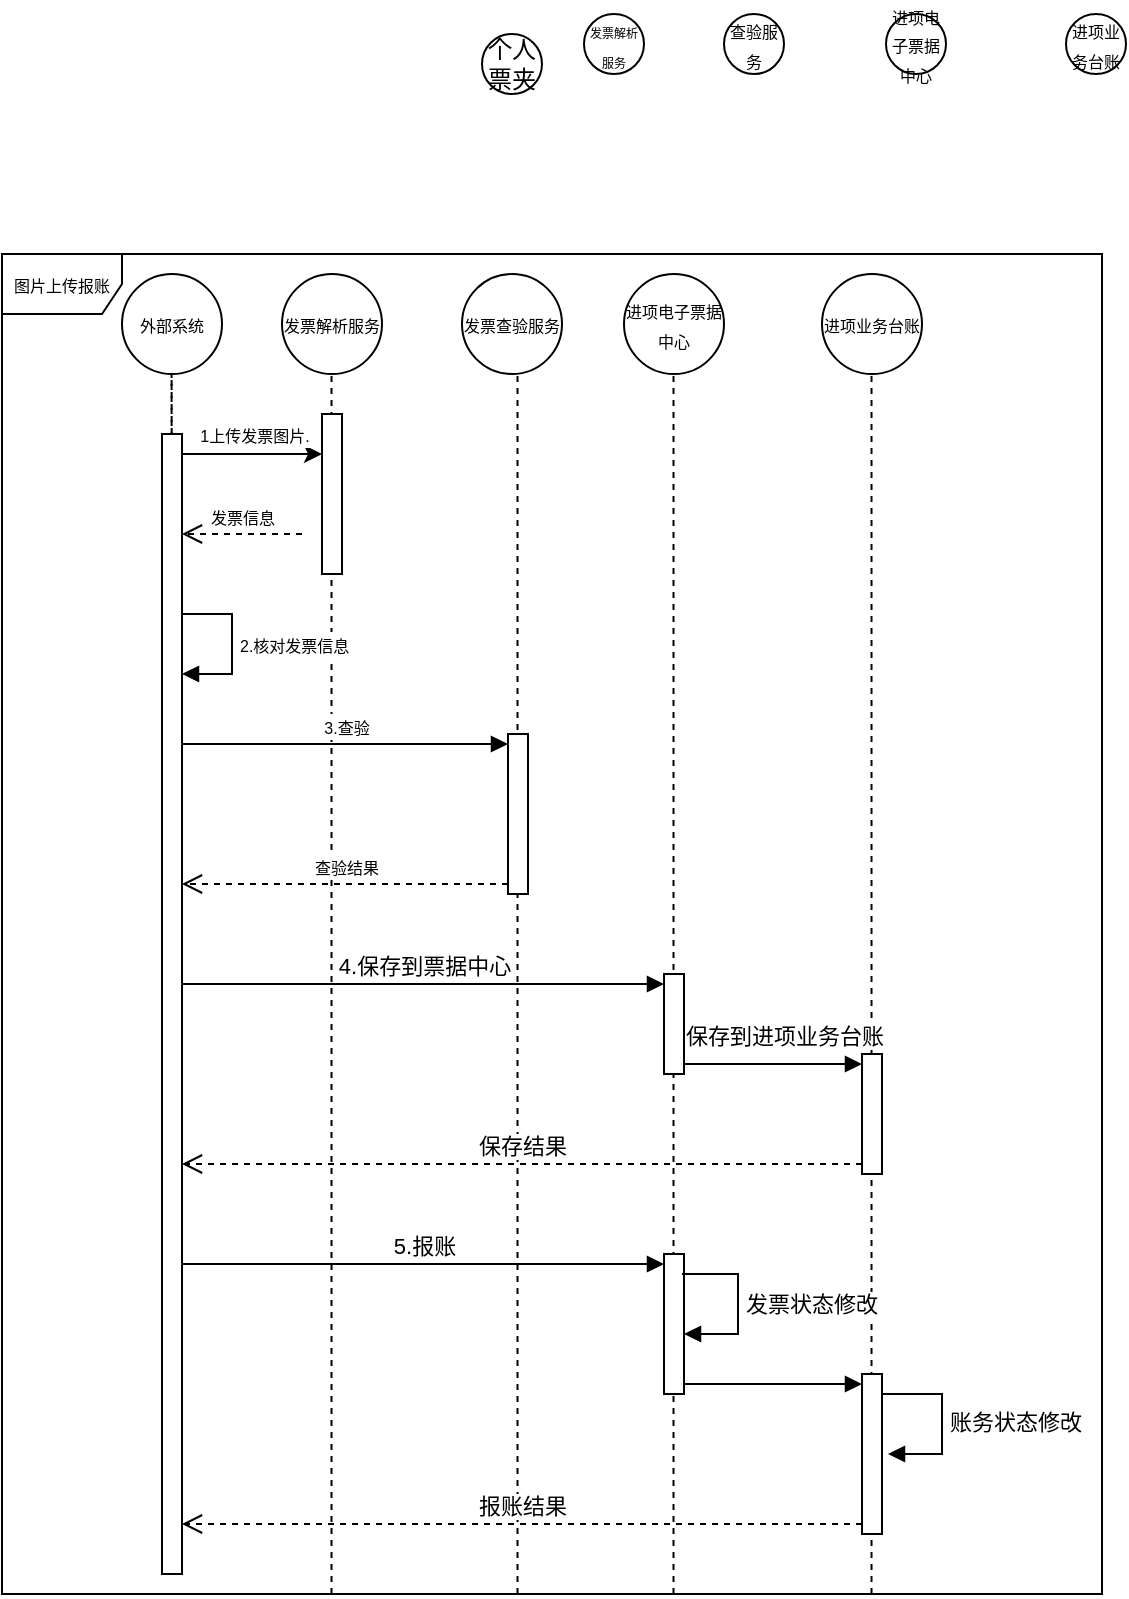 <mxfile version="23.1.6" type="github">
  <diagram name="第 1 页" id="LcFfP4WHZknCO7OTZUt_">
    <mxGraphModel dx="1140" dy="581" grid="1" gridSize="10" guides="1" tooltips="1" connect="1" arrows="1" fold="1" page="1" pageScale="1" pageWidth="827" pageHeight="1169" math="0" shadow="0">
      <root>
        <mxCell id="0" />
        <mxCell id="1" parent="0" />
        <mxCell id="53p3_R9chKMu2HoMt915-93" value="" style="endArrow=none;dashed=1;html=1;rounded=0;" edge="1" parent="1">
          <mxGeometry width="50" height="50" relative="1" as="geometry">
            <mxPoint x="294.76" y="1090" as="sourcePoint" />
            <mxPoint x="294.76" y="480" as="targetPoint" />
            <Array as="points" />
          </mxGeometry>
        </mxCell>
        <mxCell id="53p3_R9chKMu2HoMt915-94" value="" style="endArrow=none;dashed=1;html=1;rounded=0;" edge="1" parent="1">
          <mxGeometry width="50" height="50" relative="1" as="geometry">
            <mxPoint x="387.76" y="1090" as="sourcePoint" />
            <mxPoint x="387.76" y="480" as="targetPoint" />
            <Array as="points" />
          </mxGeometry>
        </mxCell>
        <mxCell id="53p3_R9chKMu2HoMt915-96" value="" style="endArrow=none;dashed=1;html=1;rounded=0;" edge="1" parent="1">
          <mxGeometry width="50" height="50" relative="1" as="geometry">
            <mxPoint x="564.76" y="1090" as="sourcePoint" />
            <mxPoint x="564.76" y="480" as="targetPoint" />
            <Array as="points" />
          </mxGeometry>
        </mxCell>
        <mxCell id="53p3_R9chKMu2HoMt915-95" value="" style="endArrow=none;dashed=1;html=1;rounded=0;" edge="1" parent="1">
          <mxGeometry width="50" height="50" relative="1" as="geometry">
            <mxPoint x="465.76" y="1090" as="sourcePoint" />
            <mxPoint x="465.76" y="480" as="targetPoint" />
            <Array as="points" />
          </mxGeometry>
        </mxCell>
        <mxCell id="53p3_R9chKMu2HoMt915-4" value="&lt;font style=&quot;font-size: 8px;&quot;&gt;外部系统&lt;/font&gt;" style="ellipse;whiteSpace=wrap;html=1;aspect=fixed;" vertex="1" parent="1">
          <mxGeometry x="190" y="430" width="50" height="50" as="geometry" />
        </mxCell>
        <mxCell id="53p3_R9chKMu2HoMt915-5" value="个人票夹" style="ellipse;whiteSpace=wrap;html=1;aspect=fixed;" vertex="1" parent="1">
          <mxGeometry x="370" y="310" width="30" height="30" as="geometry" />
        </mxCell>
        <mxCell id="53p3_R9chKMu2HoMt915-6" value="&lt;font style=&quot;font-size: 8px;&quot;&gt;查验服务&lt;/font&gt;" style="ellipse;whiteSpace=wrap;html=1;aspect=fixed;" vertex="1" parent="1">
          <mxGeometry x="491" y="300" width="30" height="30" as="geometry" />
        </mxCell>
        <mxCell id="53p3_R9chKMu2HoMt915-8" value="" style="endArrow=none;dashed=1;html=1;rounded=0;" edge="1" parent="1">
          <mxGeometry width="50" height="50" relative="1" as="geometry">
            <mxPoint x="214.8" y="890" as="sourcePoint" />
            <mxPoint x="214.8" y="480" as="targetPoint" />
            <Array as="points" />
          </mxGeometry>
        </mxCell>
        <mxCell id="53p3_R9chKMu2HoMt915-16" value="&lt;span style=&quot;font-size: 6px;&quot;&gt;发票解析服务&lt;/span&gt;" style="ellipse;whiteSpace=wrap;html=1;aspect=fixed;" vertex="1" parent="1">
          <mxGeometry x="421" y="300" width="30" height="30" as="geometry" />
        </mxCell>
        <mxCell id="53p3_R9chKMu2HoMt915-19" value="" style="endArrow=none;dashed=1;html=1;rounded=0;" edge="1" parent="1" source="53p3_R9chKMu2HoMt915-20">
          <mxGeometry width="50" height="50" relative="1" as="geometry">
            <mxPoint x="214.8" y="890" as="sourcePoint" />
            <mxPoint x="214.8" y="480" as="targetPoint" />
            <Array as="points" />
          </mxGeometry>
        </mxCell>
        <mxCell id="53p3_R9chKMu2HoMt915-21" value="" style="endArrow=none;dashed=1;html=1;rounded=0;" edge="1" parent="1">
          <mxGeometry width="50" height="50" relative="1" as="geometry">
            <mxPoint x="214.8" y="930" as="sourcePoint" />
            <mxPoint x="214.87" y="850" as="targetPoint" />
            <Array as="points" />
          </mxGeometry>
        </mxCell>
        <mxCell id="53p3_R9chKMu2HoMt915-20" value="" style="rounded=0;whiteSpace=wrap;html=1;" vertex="1" parent="1">
          <mxGeometry x="210" y="510" width="10" height="300" as="geometry" />
        </mxCell>
        <mxCell id="53p3_R9chKMu2HoMt915-24" value="" style="endArrow=classic;html=1;rounded=0;" edge="1" parent="1" source="53p3_R9chKMu2HoMt915-57">
          <mxGeometry width="50" height="50" relative="1" as="geometry">
            <mxPoint x="230" y="520" as="sourcePoint" />
            <mxPoint x="290" y="520" as="targetPoint" />
            <Array as="points">
              <mxPoint x="290" y="520" />
            </Array>
          </mxGeometry>
        </mxCell>
        <mxCell id="53p3_R9chKMu2HoMt915-27" value="&lt;font style=&quot;font-size: 8px;&quot;&gt;1上传发票图片.&lt;/font&gt;" style="edgeLabel;html=1;align=center;verticalAlign=middle;resizable=0;points=[];" vertex="1" connectable="0" parent="53p3_R9chKMu2HoMt915-24">
          <mxGeometry x="-0.432" y="1" relative="1" as="geometry">
            <mxPoint x="16" y="-9" as="offset" />
          </mxGeometry>
        </mxCell>
        <mxCell id="53p3_R9chKMu2HoMt915-39" value="&lt;font style=&quot;font-size: 8px;&quot;&gt;发票信息&lt;/font&gt;" style="html=1;verticalAlign=bottom;endArrow=open;dashed=1;endSize=8;curved=0;rounded=0;" edge="1" parent="1">
          <mxGeometry relative="1" as="geometry">
            <mxPoint x="280" y="560" as="sourcePoint" />
            <mxPoint x="220" y="560" as="targetPoint" />
          </mxGeometry>
        </mxCell>
        <mxCell id="53p3_R9chKMu2HoMt915-49" value="" style="html=1;points=[[0,0,0,0,5],[0,1,0,0,-5],[1,0,0,0,5],[1,1,0,0,-5]];perimeter=orthogonalPerimeter;outlineConnect=0;targetShapes=umlLifeline;portConstraint=eastwest;newEdgeStyle={&quot;curved&quot;:0,&quot;rounded&quot;:0};" vertex="1" parent="1">
          <mxGeometry x="383" y="660" width="10" height="80" as="geometry" />
        </mxCell>
        <mxCell id="53p3_R9chKMu2HoMt915-50" value="&lt;font style=&quot;font-size: 8px;&quot;&gt;3.查验&lt;/font&gt;" style="html=1;verticalAlign=bottom;endArrow=block;curved=0;rounded=0;entryX=0;entryY=0;entryDx=0;entryDy=5;" edge="1" target="53p3_R9chKMu2HoMt915-49" parent="1">
          <mxGeometry relative="1" as="geometry">
            <mxPoint x="220" y="665" as="sourcePoint" />
          </mxGeometry>
        </mxCell>
        <mxCell id="53p3_R9chKMu2HoMt915-51" value="&lt;font style=&quot;font-size: 8px;&quot;&gt;查验结果&lt;/font&gt;" style="html=1;verticalAlign=bottom;endArrow=open;dashed=1;endSize=8;curved=0;rounded=0;exitX=0;exitY=1;exitDx=0;exitDy=-5;" edge="1" source="53p3_R9chKMu2HoMt915-49" parent="1" target="53p3_R9chKMu2HoMt915-56">
          <mxGeometry relative="1" as="geometry">
            <mxPoint x="229" y="732.5" as="targetPoint" />
          </mxGeometry>
        </mxCell>
        <mxCell id="53p3_R9chKMu2HoMt915-56" value="" style="html=1;points=[[0,0,0,0,5],[0,1,0,0,-5],[1,0,0,0,5],[1,1,0,0,-5]];perimeter=orthogonalPerimeter;outlineConnect=0;targetShapes=umlLifeline;portConstraint=eastwest;newEdgeStyle={&quot;curved&quot;:0,&quot;rounded&quot;:0};" vertex="1" parent="1">
          <mxGeometry x="210" y="712.5" width="10" height="40" as="geometry" />
        </mxCell>
        <mxCell id="53p3_R9chKMu2HoMt915-57" value="" style="html=1;points=[[0,0,0,0,5],[0,1,0,0,-5],[1,0,0,0,5],[1,1,0,0,-5]];perimeter=orthogonalPerimeter;outlineConnect=0;targetShapes=umlLifeline;portConstraint=eastwest;newEdgeStyle={&quot;curved&quot;:0,&quot;rounded&quot;:0};" vertex="1" parent="1">
          <mxGeometry x="210" y="510" width="10" height="570" as="geometry" />
        </mxCell>
        <mxCell id="53p3_R9chKMu2HoMt915-58" value="&lt;font style=&quot;font-size: 8px;&quot;&gt;2.核对发票信息&lt;/font&gt;" style="html=1;align=left;spacingLeft=2;endArrow=block;rounded=0;edgeStyle=orthogonalEdgeStyle;curved=0;rounded=0;" edge="1" parent="1">
          <mxGeometry relative="1" as="geometry">
            <mxPoint x="220" y="600" as="sourcePoint" />
            <Array as="points">
              <mxPoint x="245" y="630" />
            </Array>
            <mxPoint x="220" y="630" as="targetPoint" />
          </mxGeometry>
        </mxCell>
        <mxCell id="53p3_R9chKMu2HoMt915-59" value="&lt;span style=&quot;font-size: 8px;&quot;&gt;进项电子票据中心&lt;/span&gt;" style="ellipse;whiteSpace=wrap;html=1;aspect=fixed;" vertex="1" parent="1">
          <mxGeometry x="572" y="300" width="30" height="30" as="geometry" />
        </mxCell>
        <mxCell id="53p3_R9chKMu2HoMt915-66" value="" style="html=1;points=[[0,0,0,0,5],[0,1,0,0,-5],[1,0,0,0,5],[1,1,0,0,-5]];perimeter=orthogonalPerimeter;outlineConnect=0;targetShapes=umlLifeline;portConstraint=eastwest;newEdgeStyle={&quot;curved&quot;:0,&quot;rounded&quot;:0};" vertex="1" parent="1">
          <mxGeometry x="461" y="780" width="10" height="50" as="geometry" />
        </mxCell>
        <mxCell id="53p3_R9chKMu2HoMt915-67" value="4.保存到票据中心" style="html=1;verticalAlign=bottom;endArrow=block;curved=0;rounded=0;entryX=0;entryY=0;entryDx=0;entryDy=5;" edge="1" target="53p3_R9chKMu2HoMt915-66" parent="1">
          <mxGeometry x="0.001" relative="1" as="geometry">
            <mxPoint x="220" y="785" as="sourcePoint" />
            <mxPoint as="offset" />
          </mxGeometry>
        </mxCell>
        <mxCell id="53p3_R9chKMu2HoMt915-69" value="&lt;span style=&quot;font-size: 8px;&quot;&gt;进项业务台账&lt;/span&gt;" style="ellipse;whiteSpace=wrap;html=1;aspect=fixed;" vertex="1" parent="1">
          <mxGeometry x="662" y="300" width="30" height="30" as="geometry" />
        </mxCell>
        <mxCell id="53p3_R9chKMu2HoMt915-71" value="" style="html=1;points=[[0,0,0,0,5],[0,1,0,0,-5],[1,0,0,0,5],[1,1,0,0,-5]];perimeter=orthogonalPerimeter;outlineConnect=0;targetShapes=umlLifeline;portConstraint=eastwest;newEdgeStyle={&quot;curved&quot;:0,&quot;rounded&quot;:0};" vertex="1" parent="1">
          <mxGeometry x="560" y="820" width="10" height="60" as="geometry" />
        </mxCell>
        <mxCell id="53p3_R9chKMu2HoMt915-72" value="保存到进项业务台账" style="html=1;verticalAlign=bottom;endArrow=block;curved=0;rounded=0;entryX=0;entryY=0;entryDx=0;entryDy=5;" edge="1" target="53p3_R9chKMu2HoMt915-71" parent="1" source="53p3_R9chKMu2HoMt915-66">
          <mxGeometry x="0.111" y="5" relative="1" as="geometry">
            <mxPoint x="470" y="825" as="sourcePoint" />
            <mxPoint as="offset" />
          </mxGeometry>
        </mxCell>
        <mxCell id="53p3_R9chKMu2HoMt915-73" value="保存结果" style="html=1;verticalAlign=bottom;endArrow=open;dashed=1;endSize=8;curved=0;rounded=0;exitX=0;exitY=1;exitDx=0;exitDy=-5;" edge="1" source="53p3_R9chKMu2HoMt915-71" parent="1">
          <mxGeometry relative="1" as="geometry">
            <mxPoint x="220" y="875" as="targetPoint" />
          </mxGeometry>
        </mxCell>
        <mxCell id="53p3_R9chKMu2HoMt915-74" value="" style="html=1;points=[[0,0,0,0,5],[0,1,0,0,-5],[1,0,0,0,5],[1,1,0,0,-5]];perimeter=orthogonalPerimeter;outlineConnect=0;targetShapes=umlLifeline;portConstraint=eastwest;newEdgeStyle={&quot;curved&quot;:0,&quot;rounded&quot;:0};" vertex="1" parent="1">
          <mxGeometry x="461" y="920" width="10" height="70" as="geometry" />
        </mxCell>
        <mxCell id="53p3_R9chKMu2HoMt915-75" value="5.报账" style="html=1;verticalAlign=bottom;endArrow=block;curved=0;rounded=0;entryX=0;entryY=0;entryDx=0;entryDy=5;" edge="1" target="53p3_R9chKMu2HoMt915-74" parent="1">
          <mxGeometry relative="1" as="geometry">
            <mxPoint x="220" y="925" as="sourcePoint" />
          </mxGeometry>
        </mxCell>
        <mxCell id="53p3_R9chKMu2HoMt915-77" value="" style="html=1;points=[[0,0,0,0,5],[0,1,0,0,-5],[1,0,0,0,5],[1,1,0,0,-5]];perimeter=orthogonalPerimeter;outlineConnect=0;targetShapes=umlLifeline;portConstraint=eastwest;newEdgeStyle={&quot;curved&quot;:0,&quot;rounded&quot;:0};" vertex="1" parent="1">
          <mxGeometry x="461" y="920" width="10" height="70" as="geometry" />
        </mxCell>
        <mxCell id="53p3_R9chKMu2HoMt915-78" value="发票状态修改" style="html=1;align=left;spacingLeft=2;endArrow=block;rounded=0;edgeStyle=orthogonalEdgeStyle;curved=0;rounded=0;" edge="1" target="53p3_R9chKMu2HoMt915-77" parent="1">
          <mxGeometry relative="1" as="geometry">
            <mxPoint x="470" y="930" as="sourcePoint" />
            <Array as="points">
              <mxPoint x="498" y="960" />
            </Array>
          </mxGeometry>
        </mxCell>
        <mxCell id="53p3_R9chKMu2HoMt915-79" value="" style="html=1;points=[[0,0,0,0,5],[0,1,0,0,-5],[1,0,0,0,5],[1,1,0,0,-5]];perimeter=orthogonalPerimeter;outlineConnect=0;targetShapes=umlLifeline;portConstraint=eastwest;newEdgeStyle={&quot;curved&quot;:0,&quot;rounded&quot;:0};" vertex="1" parent="1">
          <mxGeometry x="560" y="980" width="10" height="80" as="geometry" />
        </mxCell>
        <mxCell id="53p3_R9chKMu2HoMt915-80" value="" style="html=1;verticalAlign=bottom;endArrow=block;curved=0;rounded=0;entryX=0;entryY=0;entryDx=0;entryDy=5;" edge="1" target="53p3_R9chKMu2HoMt915-79" parent="1" source="53p3_R9chKMu2HoMt915-77">
          <mxGeometry relative="1" as="geometry">
            <mxPoint x="490" y="985" as="sourcePoint" />
          </mxGeometry>
        </mxCell>
        <mxCell id="53p3_R9chKMu2HoMt915-81" value="报账结果" style="html=1;verticalAlign=bottom;endArrow=open;dashed=1;endSize=8;curved=0;rounded=0;exitX=0;exitY=1;exitDx=0;exitDy=-5;" edge="1" source="53p3_R9chKMu2HoMt915-79" parent="1">
          <mxGeometry relative="1" as="geometry">
            <mxPoint x="220" y="1055" as="targetPoint" />
          </mxGeometry>
        </mxCell>
        <mxCell id="53p3_R9chKMu2HoMt915-82" value="账务状态修改" style="html=1;align=left;spacingLeft=2;endArrow=block;rounded=0;edgeStyle=orthogonalEdgeStyle;curved=0;rounded=0;" edge="1" parent="1">
          <mxGeometry relative="1" as="geometry">
            <mxPoint x="570" y="990" as="sourcePoint" />
            <Array as="points">
              <mxPoint x="600" y="1020" />
            </Array>
            <mxPoint x="573" y="1020" as="targetPoint" />
          </mxGeometry>
        </mxCell>
        <mxCell id="53p3_R9chKMu2HoMt915-83" value="" style="html=1;points=[[0,0,0,0,5],[0,1,0,0,-5],[1,0,0,0,5],[1,1,0,0,-5]];perimeter=orthogonalPerimeter;outlineConnect=0;targetShapes=umlLifeline;portConstraint=eastwest;newEdgeStyle={&quot;curved&quot;:0,&quot;rounded&quot;:0};" vertex="1" parent="1">
          <mxGeometry x="290" y="500" width="10" height="80" as="geometry" />
        </mxCell>
        <mxCell id="53p3_R9chKMu2HoMt915-84" value="&lt;font style=&quot;font-size: 8px;&quot;&gt;发票解析服务&lt;/font&gt;" style="ellipse;whiteSpace=wrap;html=1;aspect=fixed;" vertex="1" parent="1">
          <mxGeometry x="270" y="430" width="50" height="50" as="geometry" />
        </mxCell>
        <mxCell id="53p3_R9chKMu2HoMt915-85" value="&lt;font style=&quot;font-size: 8px;&quot;&gt;发票查验服务&lt;/font&gt;" style="ellipse;whiteSpace=wrap;html=1;aspect=fixed;" vertex="1" parent="1">
          <mxGeometry x="360" y="430" width="50" height="50" as="geometry" />
        </mxCell>
        <mxCell id="53p3_R9chKMu2HoMt915-86" value="&lt;font style=&quot;font-size: 8px;&quot;&gt;进项电子票据中心&lt;/font&gt;" style="ellipse;whiteSpace=wrap;html=1;aspect=fixed;" vertex="1" parent="1">
          <mxGeometry x="441" y="430" width="50" height="50" as="geometry" />
        </mxCell>
        <mxCell id="53p3_R9chKMu2HoMt915-87" value="&lt;font style=&quot;font-size: 8px;&quot;&gt;进项业务台账&lt;/font&gt;" style="ellipse;whiteSpace=wrap;html=1;aspect=fixed;" vertex="1" parent="1">
          <mxGeometry x="540" y="430" width="50" height="50" as="geometry" />
        </mxCell>
        <mxCell id="53p3_R9chKMu2HoMt915-89" value="&lt;font style=&quot;font-size: 8px;&quot;&gt;图片上传报账&lt;/font&gt;" style="shape=umlFrame;whiteSpace=wrap;html=1;pointerEvents=0;" vertex="1" parent="1">
          <mxGeometry x="130" y="420" width="550" height="670" as="geometry" />
        </mxCell>
      </root>
    </mxGraphModel>
  </diagram>
</mxfile>

